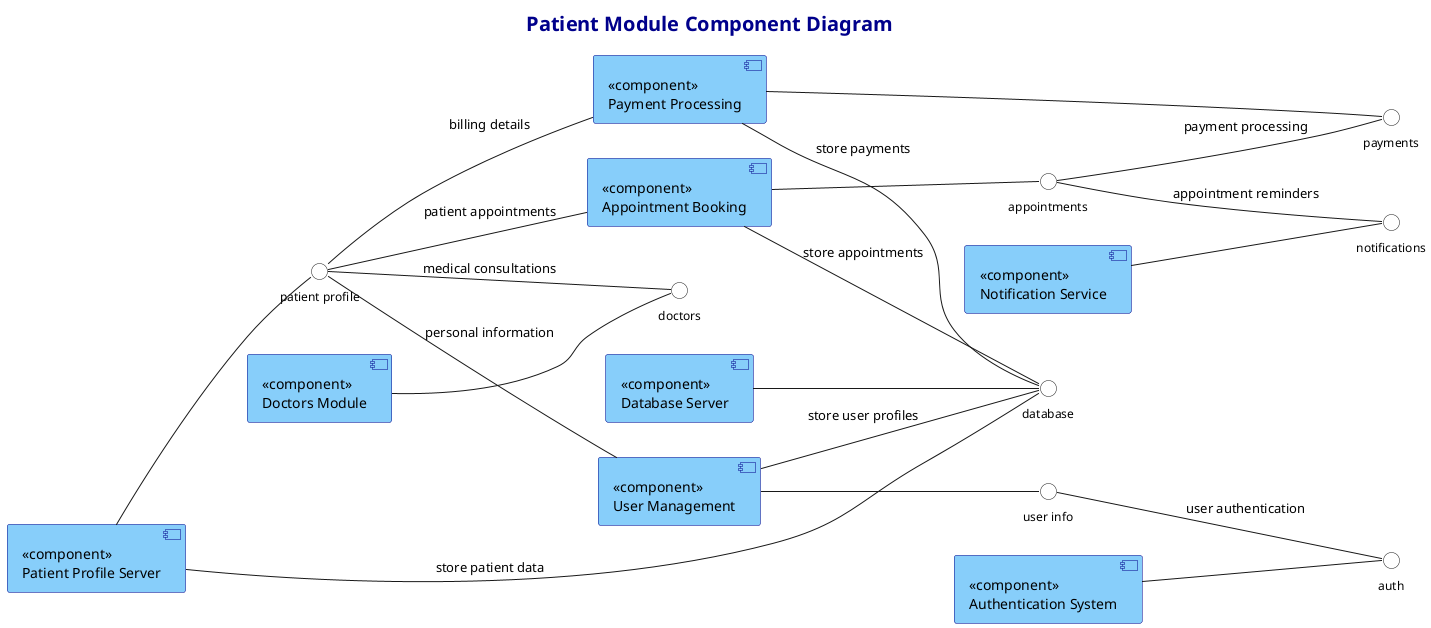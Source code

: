@startuml "Patient Module Component Diagram"

' Set title and description
title Patient Module Component Diagram

' Use UML component notation style
skinparam componentStyle uml2

' Background and colors - same light blue color scheme as original
skinparam {
  BackgroundColor white
  ComponentBackgroundColor LightSkyBlue
  ComponentBorderColor DarkBlue
  InterfaceBackgroundColor white

  TitleFontSize 20
  TitleFontColor DarkBlue

  ' Font sizes
  ComponentFontSize 14
  InterfaceFontSize 12
}

' Simple left to right layout like the Auth diagram
left to right direction

' Main patient server component (central)
[<<component>>\nPatient Profile Server] as PatientServer

' Connected components - aligned with actual code
[<<component>>\nUser Management] as UserManager
[<<component>>\nAppointment Booking] as AppointmentBooking
[<<component>>\nDoctors Module] as DoctorModule
[<<component>>\nPayment Processing] as PaymentSystem
[<<component>>\nNotification Service] as NotificationSystem
[<<component>>\nAuthentication System] as AuthSystem
[<<component>>\nDatabase Server] as DatabaseServer

' Simple interfaces (ball and socket notation)
() "patient profile" as ProfileInterface
() "user info" as UserInterface
() "appointments" as AppointmentInterface
() "doctors" as DoctorInterface
() "payments" as PaymentInterface
() "notifications" as NotificationInterface
() "auth" as AuthInterface
() "database" as DatabaseInterface

' Connect components to interfaces
PatientServer -- ProfileInterface
UserManager -- UserInterface
AppointmentBooking -- AppointmentInterface
DoctorModule -- DoctorInterface
PaymentSystem -- PaymentInterface
NotificationSystem -- NotificationInterface
AuthSystem -- AuthInterface
DatabaseServer -- DatabaseInterface

' Connect interfaces to components that use them
ProfileInterface -- AppointmentBooking : patient appointments
ProfileInterface -- UserManager : personal information
ProfileInterface -- PaymentSystem : billing details
ProfileInterface -- DoctorInterface : medical consultations
AppointmentInterface -- NotificationInterface : appointment reminders
AppointmentInterface -- PaymentInterface : payment processing
UserInterface -- AuthInterface : user authentication
PatientServer -- DatabaseInterface : store patient data
AppointmentBooking -- DatabaseInterface : store appointments
UserManager -- DatabaseInterface : store user profiles
PaymentSystem -- DatabaseInterface : store payments

@enduml
